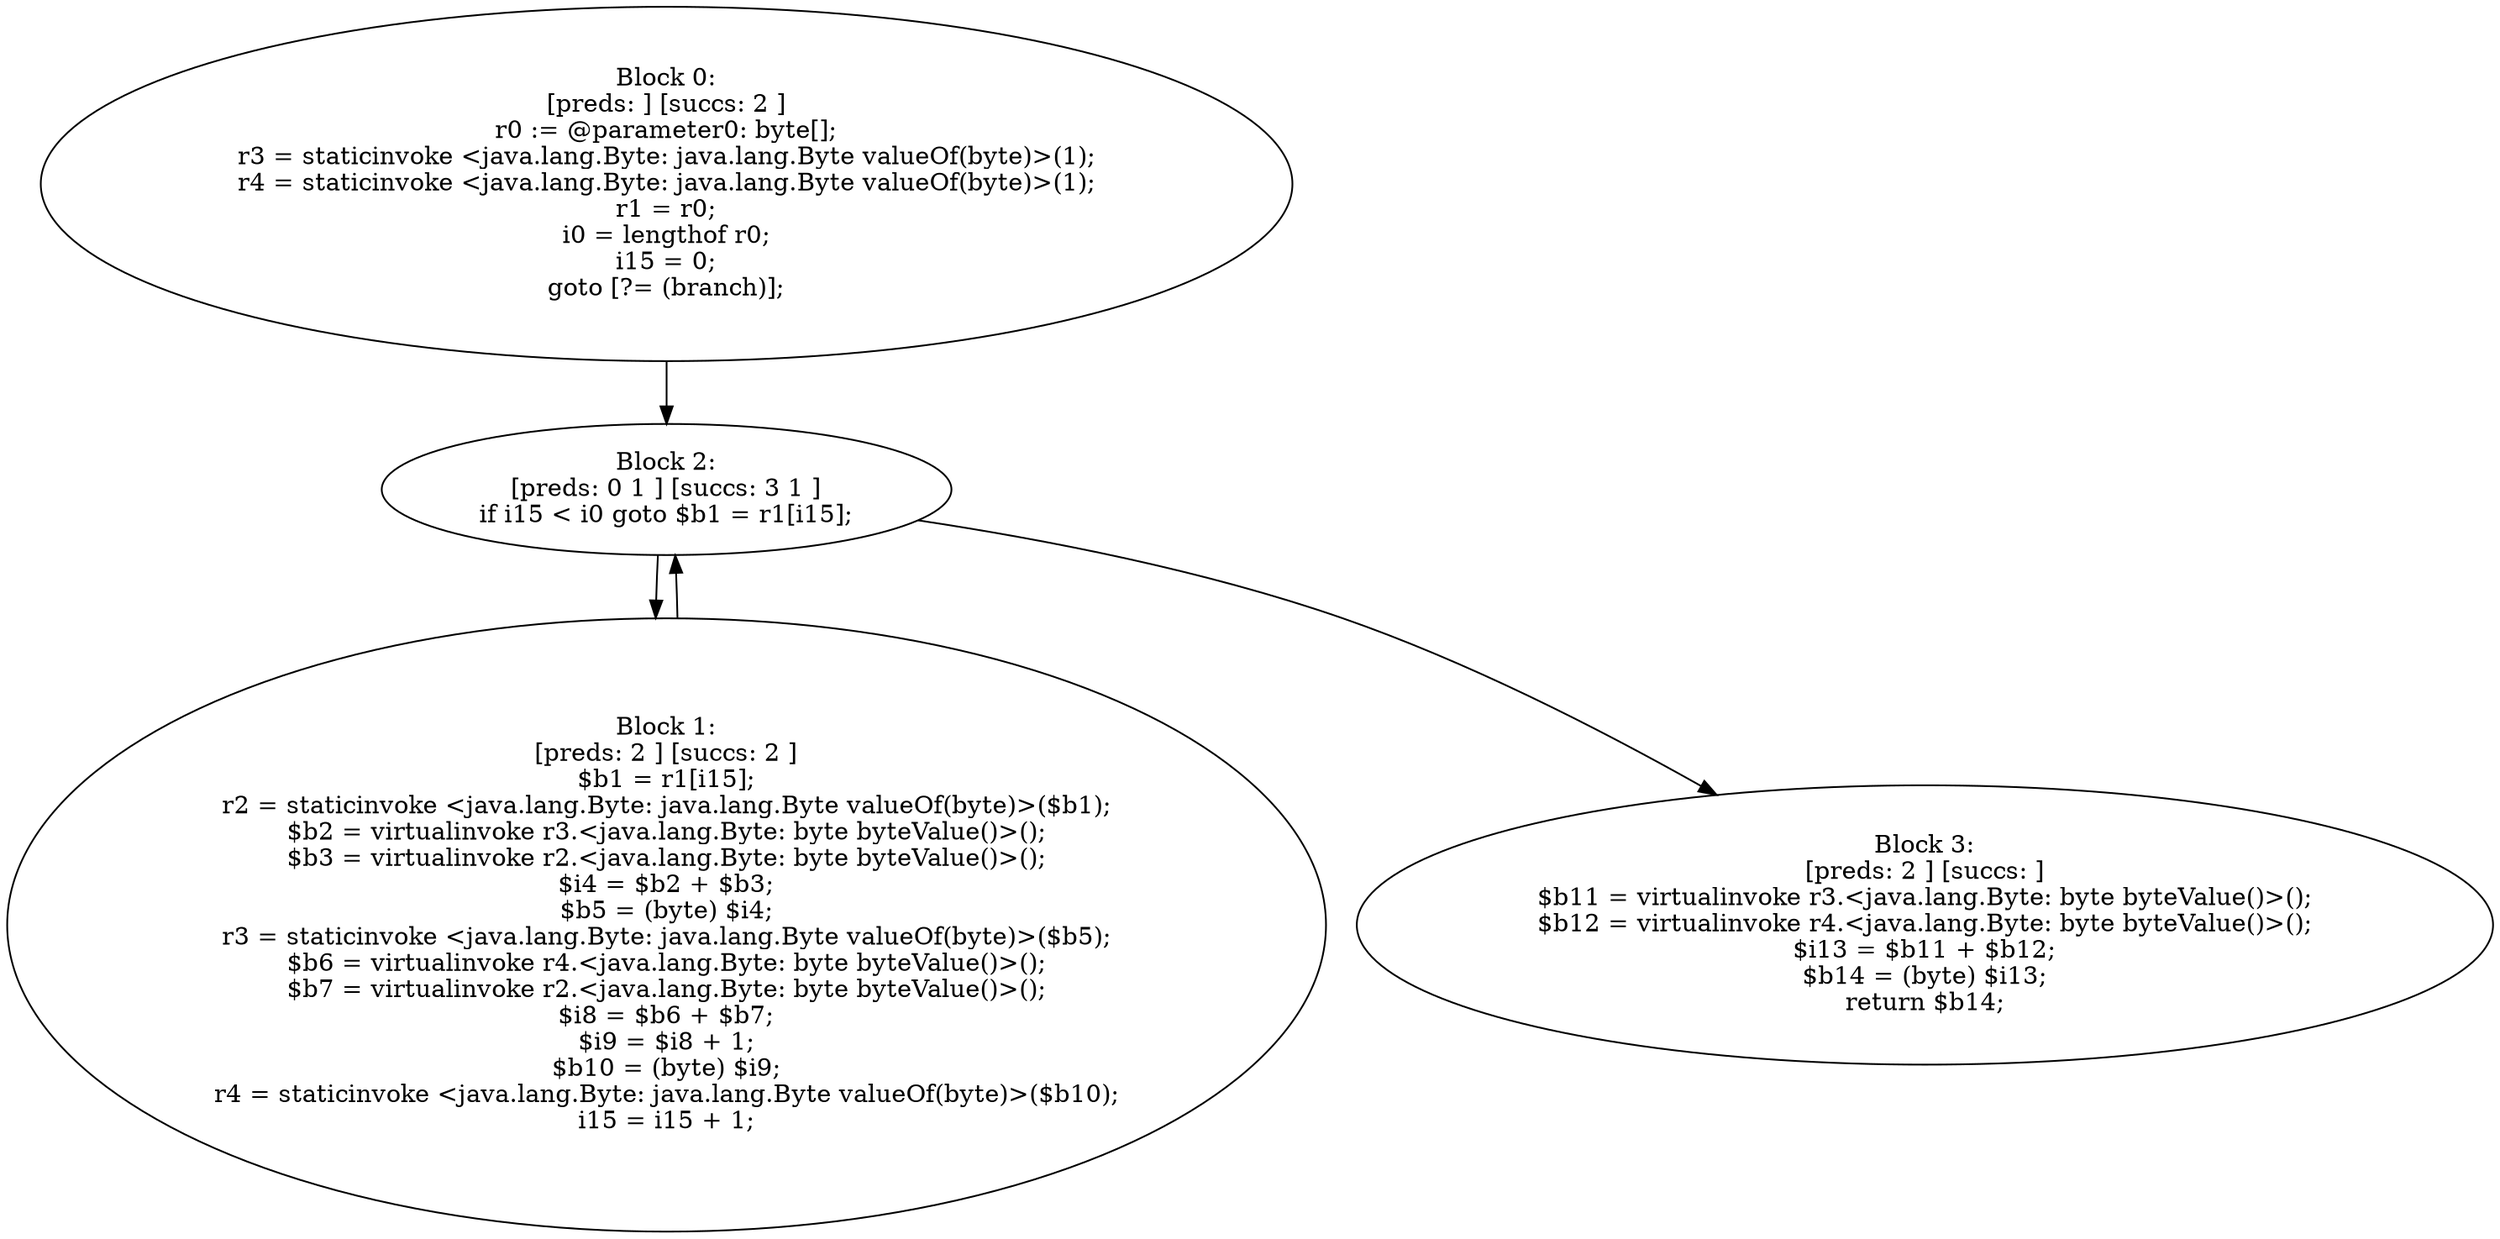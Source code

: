 digraph "unitGraph" {
    "Block 0:
[preds: ] [succs: 2 ]
r0 := @parameter0: byte[];
r3 = staticinvoke <java.lang.Byte: java.lang.Byte valueOf(byte)>(1);
r4 = staticinvoke <java.lang.Byte: java.lang.Byte valueOf(byte)>(1);
r1 = r0;
i0 = lengthof r0;
i15 = 0;
goto [?= (branch)];
"
    "Block 1:
[preds: 2 ] [succs: 2 ]
$b1 = r1[i15];
r2 = staticinvoke <java.lang.Byte: java.lang.Byte valueOf(byte)>($b1);
$b2 = virtualinvoke r3.<java.lang.Byte: byte byteValue()>();
$b3 = virtualinvoke r2.<java.lang.Byte: byte byteValue()>();
$i4 = $b2 + $b3;
$b5 = (byte) $i4;
r3 = staticinvoke <java.lang.Byte: java.lang.Byte valueOf(byte)>($b5);
$b6 = virtualinvoke r4.<java.lang.Byte: byte byteValue()>();
$b7 = virtualinvoke r2.<java.lang.Byte: byte byteValue()>();
$i8 = $b6 + $b7;
$i9 = $i8 + 1;
$b10 = (byte) $i9;
r4 = staticinvoke <java.lang.Byte: java.lang.Byte valueOf(byte)>($b10);
i15 = i15 + 1;
"
    "Block 2:
[preds: 0 1 ] [succs: 3 1 ]
if i15 < i0 goto $b1 = r1[i15];
"
    "Block 3:
[preds: 2 ] [succs: ]
$b11 = virtualinvoke r3.<java.lang.Byte: byte byteValue()>();
$b12 = virtualinvoke r4.<java.lang.Byte: byte byteValue()>();
$i13 = $b11 + $b12;
$b14 = (byte) $i13;
return $b14;
"
    "Block 0:
[preds: ] [succs: 2 ]
r0 := @parameter0: byte[];
r3 = staticinvoke <java.lang.Byte: java.lang.Byte valueOf(byte)>(1);
r4 = staticinvoke <java.lang.Byte: java.lang.Byte valueOf(byte)>(1);
r1 = r0;
i0 = lengthof r0;
i15 = 0;
goto [?= (branch)];
"->"Block 2:
[preds: 0 1 ] [succs: 3 1 ]
if i15 < i0 goto $b1 = r1[i15];
";
    "Block 1:
[preds: 2 ] [succs: 2 ]
$b1 = r1[i15];
r2 = staticinvoke <java.lang.Byte: java.lang.Byte valueOf(byte)>($b1);
$b2 = virtualinvoke r3.<java.lang.Byte: byte byteValue()>();
$b3 = virtualinvoke r2.<java.lang.Byte: byte byteValue()>();
$i4 = $b2 + $b3;
$b5 = (byte) $i4;
r3 = staticinvoke <java.lang.Byte: java.lang.Byte valueOf(byte)>($b5);
$b6 = virtualinvoke r4.<java.lang.Byte: byte byteValue()>();
$b7 = virtualinvoke r2.<java.lang.Byte: byte byteValue()>();
$i8 = $b6 + $b7;
$i9 = $i8 + 1;
$b10 = (byte) $i9;
r4 = staticinvoke <java.lang.Byte: java.lang.Byte valueOf(byte)>($b10);
i15 = i15 + 1;
"->"Block 2:
[preds: 0 1 ] [succs: 3 1 ]
if i15 < i0 goto $b1 = r1[i15];
";
    "Block 2:
[preds: 0 1 ] [succs: 3 1 ]
if i15 < i0 goto $b1 = r1[i15];
"->"Block 3:
[preds: 2 ] [succs: ]
$b11 = virtualinvoke r3.<java.lang.Byte: byte byteValue()>();
$b12 = virtualinvoke r4.<java.lang.Byte: byte byteValue()>();
$i13 = $b11 + $b12;
$b14 = (byte) $i13;
return $b14;
";
    "Block 2:
[preds: 0 1 ] [succs: 3 1 ]
if i15 < i0 goto $b1 = r1[i15];
"->"Block 1:
[preds: 2 ] [succs: 2 ]
$b1 = r1[i15];
r2 = staticinvoke <java.lang.Byte: java.lang.Byte valueOf(byte)>($b1);
$b2 = virtualinvoke r3.<java.lang.Byte: byte byteValue()>();
$b3 = virtualinvoke r2.<java.lang.Byte: byte byteValue()>();
$i4 = $b2 + $b3;
$b5 = (byte) $i4;
r3 = staticinvoke <java.lang.Byte: java.lang.Byte valueOf(byte)>($b5);
$b6 = virtualinvoke r4.<java.lang.Byte: byte byteValue()>();
$b7 = virtualinvoke r2.<java.lang.Byte: byte byteValue()>();
$i8 = $b6 + $b7;
$i9 = $i8 + 1;
$b10 = (byte) $i9;
r4 = staticinvoke <java.lang.Byte: java.lang.Byte valueOf(byte)>($b10);
i15 = i15 + 1;
";
}
